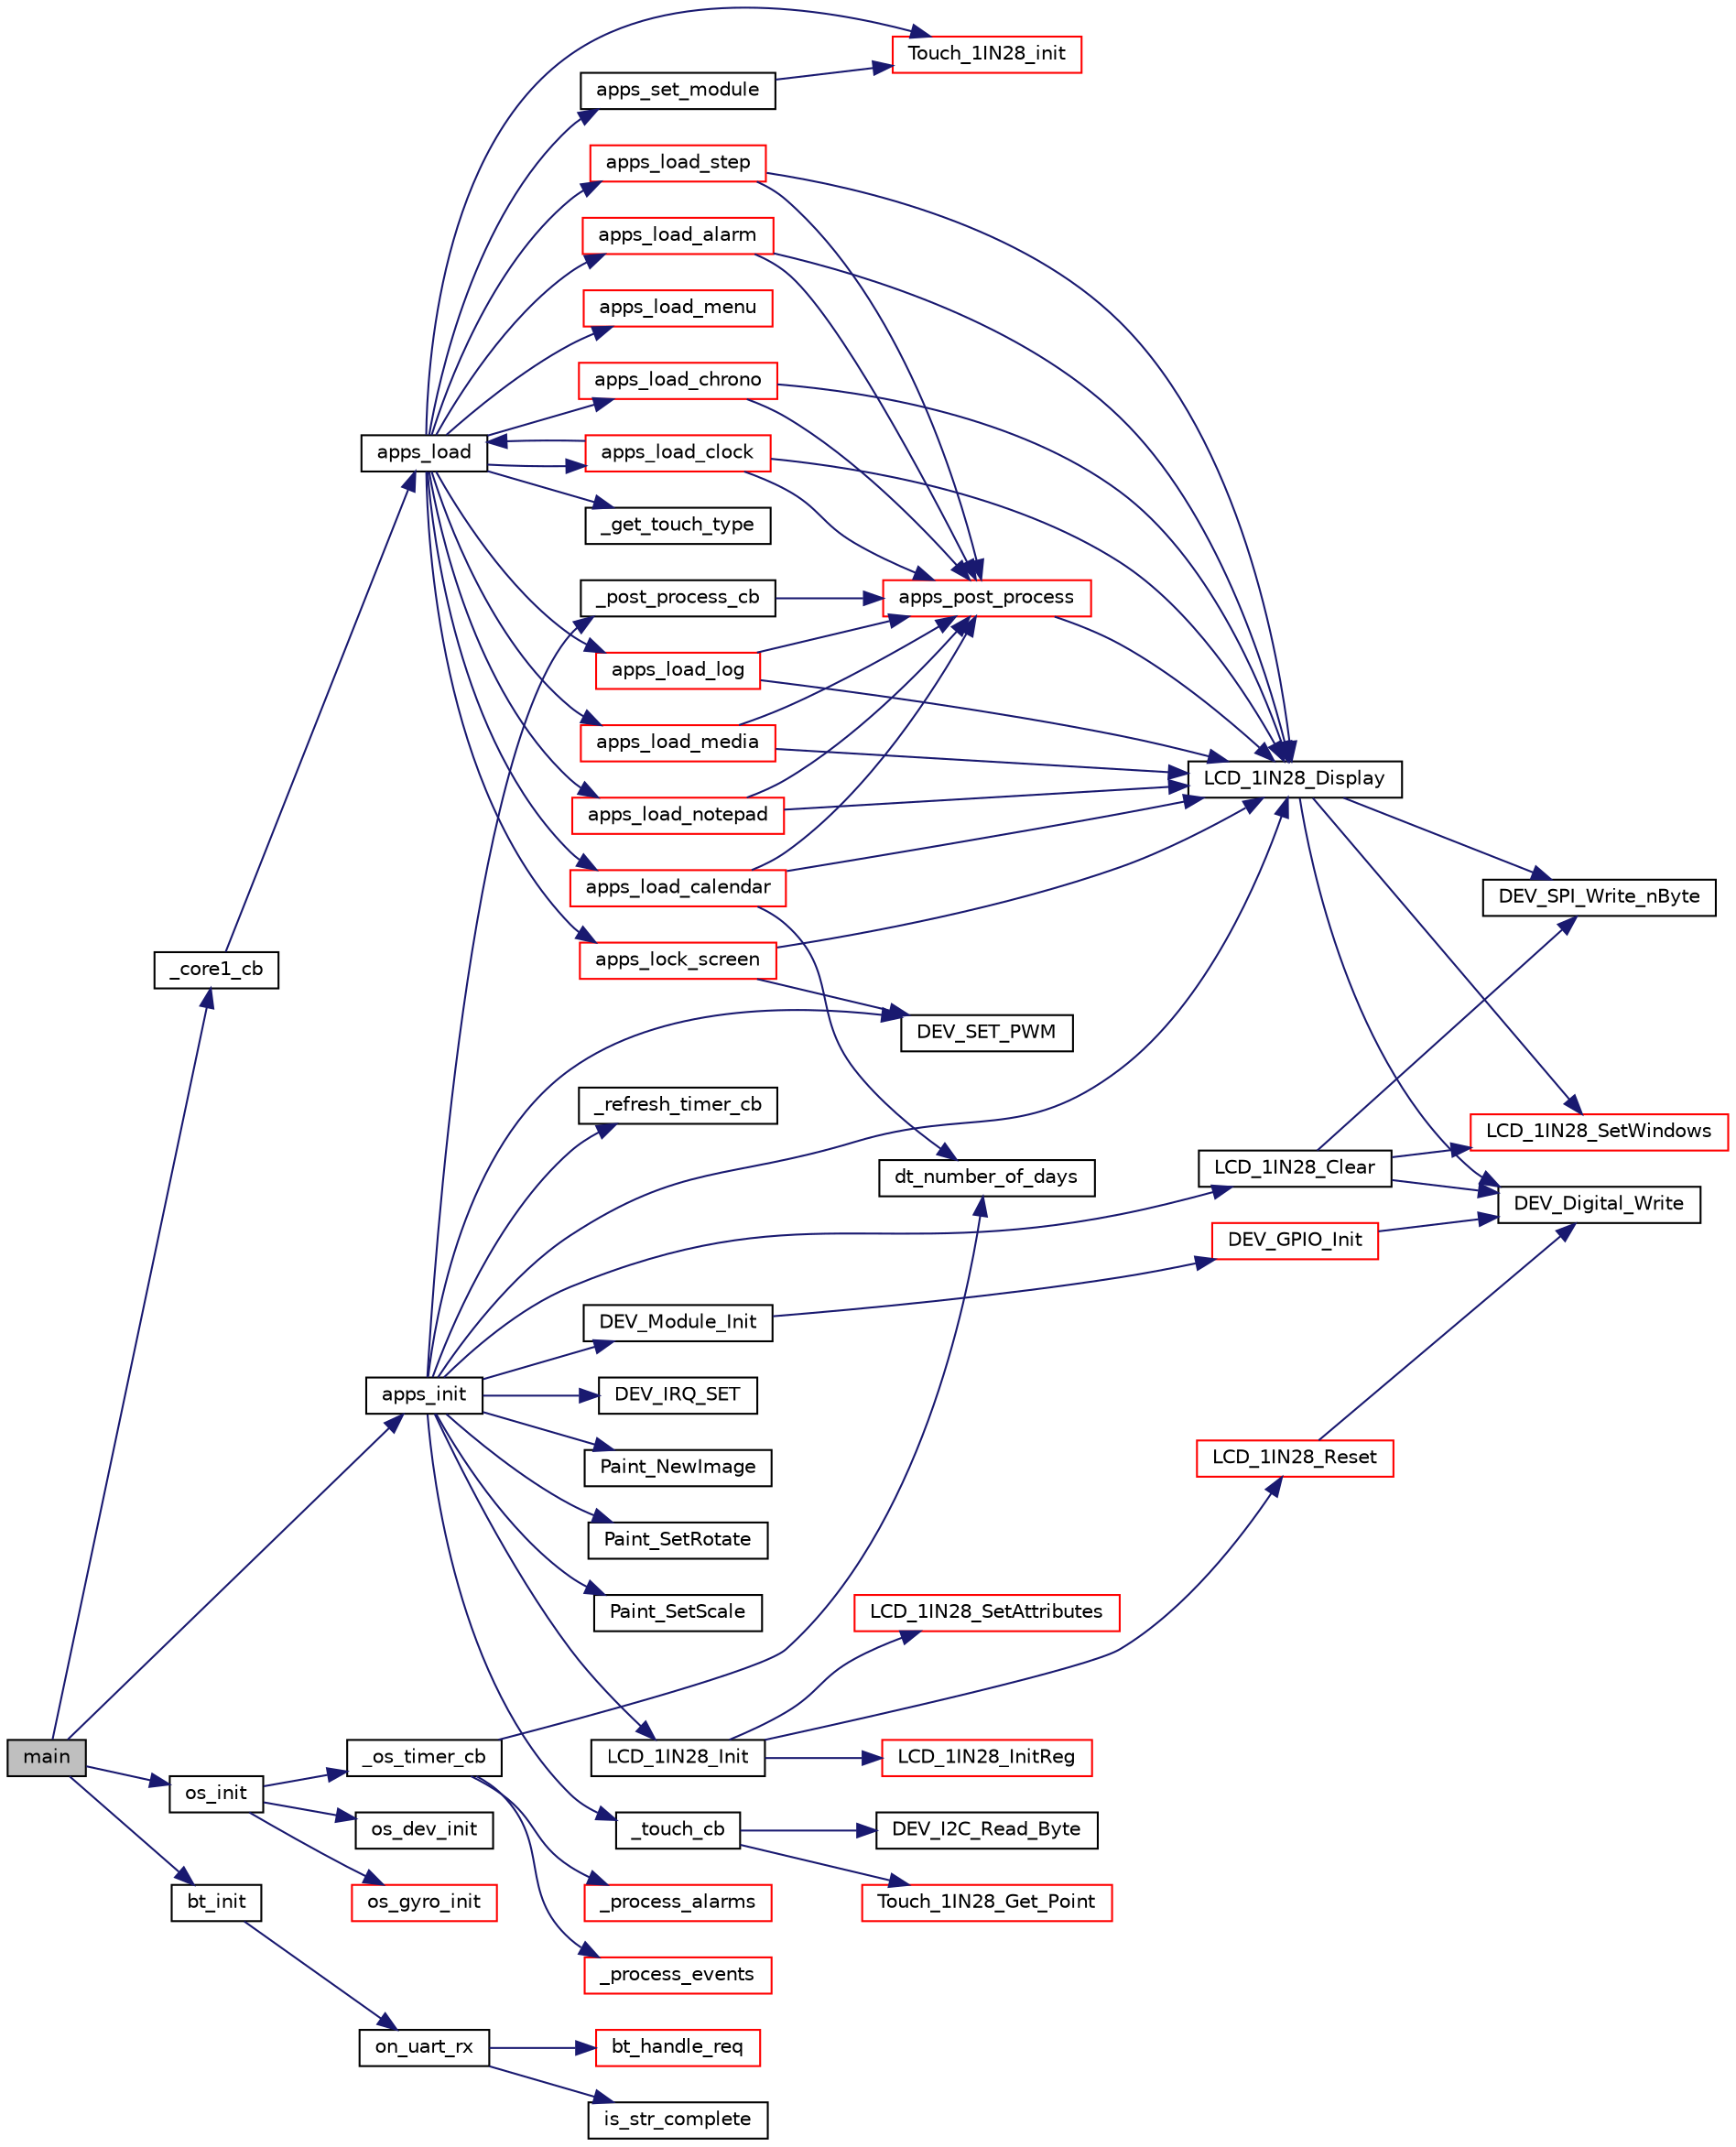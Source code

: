digraph "main"
{
 // LATEX_PDF_SIZE
  bgcolor="transparent";
  edge [fontname="Helvetica",fontsize="10",labelfontname="Helvetica",labelfontsize="10"];
  node [fontname="Helvetica",fontsize="10",shape=record];
  rankdir="LR";
  Node1 [label="main",height=0.2,width=0.4,color="black", fillcolor="grey75", style="filled", fontcolor="black",tooltip=" "];
  Node1 -> Node2 [color="midnightblue",fontsize="10",style="solid",fontname="Helvetica"];
  Node2 [label="_core1_cb",height=0.2,width=0.4,color="black",URL="$main_8c.html#a566953db4dba2c7a79ad2302770dadc6",tooltip=" "];
  Node2 -> Node3 [color="midnightblue",fontsize="10",style="solid",fontname="Helvetica"];
  Node3 [label="apps_load",height=0.2,width=0.4,color="black",URL="$apps_8h.html#aa284481cc7f5081845858da0d94b6d51",tooltip=" "];
  Node3 -> Node4 [color="midnightblue",fontsize="10",style="solid",fontname="Helvetica"];
  Node4 [label="_get_touch_type",height=0.2,width=0.4,color="black",URL="$wp__apps_2src_2menu_8c.html#a2db5c993091ad870b033d7ec40579386",tooltip=" "];
  Node3 -> Node5 [color="midnightblue",fontsize="10",style="solid",fontname="Helvetica"];
  Node5 [label="apps_load_alarm",height=0.2,width=0.4,color="red",URL="$wp__apps_2src_2menu_8c.html#af9a78992896684684f382836c8b93f58",tooltip=" "];
  Node5 -> Node35 [color="midnightblue",fontsize="10",style="solid",fontname="Helvetica"];
  Node35 [label="apps_post_process",height=0.2,width=0.4,color="red",URL="$apps_8h.html#a329ee8032f9cc7781b49495819051695",tooltip="Retrieves the status from various sources and draws to the buffer @is_cb - Whether this function is c..."];
  Node35 -> Node37 [color="midnightblue",fontsize="10",style="solid",fontname="Helvetica"];
  Node37 [label="LCD_1IN28_Display",height=0.2,width=0.4,color="black",URL="$LCD__1in28_8c.html#a620a570daf64d54494b768ac4707392c",tooltip="function : Sends the image buffer in RAM to displays parameter:"];
  Node37 -> Node30 [color="midnightblue",fontsize="10",style="solid",fontname="Helvetica"];
  Node30 [label="DEV_Digital_Write",height=0.2,width=0.4,color="black",URL="$DEV__Config_8c.html#a115bf3186fb590c5a9fa1bbfc2f38352",tooltip="GPIO read and write."];
  Node37 -> Node38 [color="midnightblue",fontsize="10",style="solid",fontname="Helvetica"];
  Node38 [label="DEV_SPI_Write_nByte",height=0.2,width=0.4,color="black",URL="$DEV__Config_8c.html#a92c541993a71ed8ecef5826ef58d13b9",tooltip=" "];
  Node37 -> Node39 [color="midnightblue",fontsize="10",style="solid",fontname="Helvetica"];
  Node39 [label="LCD_1IN28_SetWindows",height=0.2,width=0.4,color="red",URL="$LCD__1in28_8c.html#acd05edcea026ac08a178c1b0653e223d",tooltip="function: Sets the start position and size of the display area parameter: Xstart : X direction Start ..."];
  Node5 -> Node37 [color="midnightblue",fontsize="10",style="solid",fontname="Helvetica"];
  Node3 -> Node66 [color="midnightblue",fontsize="10",style="solid",fontname="Helvetica"];
  Node66 [label="apps_load_calendar",height=0.2,width=0.4,color="red",URL="$wp__apps_2src_2menu_8c.html#a0e4523a396a7aba4a279873c92c333ff",tooltip=" "];
  Node66 -> Node35 [color="midnightblue",fontsize="10",style="solid",fontname="Helvetica"];
  Node66 -> Node70 [color="midnightblue",fontsize="10",style="solid",fontname="Helvetica"];
  Node70 [label="dt_number_of_days",height=0.2,width=0.4,color="black",URL="$dates_8c.html#a92c48b6464151256a09f8807efcf7bea",tooltip=" "];
  Node66 -> Node37 [color="midnightblue",fontsize="10",style="solid",fontname="Helvetica"];
  Node3 -> Node71 [color="midnightblue",fontsize="10",style="solid",fontname="Helvetica"];
  Node71 [label="apps_load_chrono",height=0.2,width=0.4,color="red",URL="$wp__apps_2src_2menu_8c.html#a836c2fc6f4b962a0ff50543b7012ff30",tooltip=" "];
  Node71 -> Node35 [color="midnightblue",fontsize="10",style="solid",fontname="Helvetica"];
  Node71 -> Node37 [color="midnightblue",fontsize="10",style="solid",fontname="Helvetica"];
  Node3 -> Node75 [color="midnightblue",fontsize="10",style="solid",fontname="Helvetica"];
  Node75 [label="apps_load_clock",height=0.2,width=0.4,color="red",URL="$wp__apps_2src_2menu_8c.html#aa0b6187011c0d0a9eec869fe68a10540",tooltip=" "];
  Node75 -> Node3 [color="midnightblue",fontsize="10",style="solid",fontname="Helvetica"];
  Node75 -> Node35 [color="midnightblue",fontsize="10",style="solid",fontname="Helvetica"];
  Node75 -> Node37 [color="midnightblue",fontsize="10",style="solid",fontname="Helvetica"];
  Node3 -> Node80 [color="midnightblue",fontsize="10",style="solid",fontname="Helvetica"];
  Node80 [label="apps_load_log",height=0.2,width=0.4,color="red",URL="$wp__apps_2src_2menu_8c.html#a38dc48ad493a397ffc5b63fc742026ae",tooltip=" "];
  Node80 -> Node35 [color="midnightblue",fontsize="10",style="solid",fontname="Helvetica"];
  Node80 -> Node37 [color="midnightblue",fontsize="10",style="solid",fontname="Helvetica"];
  Node3 -> Node82 [color="midnightblue",fontsize="10",style="solid",fontname="Helvetica"];
  Node82 [label="apps_load_media",height=0.2,width=0.4,color="red",URL="$wp__apps_2src_2menu_8c.html#a5c930918739e279079ec0940e36e8588",tooltip=" "];
  Node82 -> Node35 [color="midnightblue",fontsize="10",style="solid",fontname="Helvetica"];
  Node82 -> Node37 [color="midnightblue",fontsize="10",style="solid",fontname="Helvetica"];
  Node3 -> Node86 [color="midnightblue",fontsize="10",style="solid",fontname="Helvetica"];
  Node86 [label="apps_load_menu",height=0.2,width=0.4,color="red",URL="$wp__apps_2src_2menu_8c.html#a058122d9c223c326e715a51692d922be",tooltip=" "];
  Node3 -> Node90 [color="midnightblue",fontsize="10",style="solid",fontname="Helvetica"];
  Node90 [label="apps_load_notepad",height=0.2,width=0.4,color="red",URL="$wp__apps_2src_2menu_8c.html#a54c1ec8891963e60e3716e6728f61291",tooltip=" "];
  Node90 -> Node35 [color="midnightblue",fontsize="10",style="solid",fontname="Helvetica"];
  Node90 -> Node37 [color="midnightblue",fontsize="10",style="solid",fontname="Helvetica"];
  Node3 -> Node95 [color="midnightblue",fontsize="10",style="solid",fontname="Helvetica"];
  Node95 [label="apps_load_step",height=0.2,width=0.4,color="red",URL="$wp__apps_2src_2menu_8c.html#af9beef752a3bd847ce74e5d318525f9f",tooltip=" "];
  Node95 -> Node35 [color="midnightblue",fontsize="10",style="solid",fontname="Helvetica"];
  Node95 -> Node37 [color="midnightblue",fontsize="10",style="solid",fontname="Helvetica"];
  Node3 -> Node98 [color="midnightblue",fontsize="10",style="solid",fontname="Helvetica"];
  Node98 [label="apps_lock_screen",height=0.2,width=0.4,color="red",URL="$wp__apps_2src_2menu_8c.html#ac9f194310b6e18cec3a1c8fcee119d20",tooltip=" "];
  Node98 -> Node99 [color="midnightblue",fontsize="10",style="solid",fontname="Helvetica"];
  Node99 [label="DEV_SET_PWM",height=0.2,width=0.4,color="black",URL="$DEV__Config_8c.html#a3b602fed1857f52b0e43908e4f8e9daa",tooltip=" "];
  Node98 -> Node37 [color="midnightblue",fontsize="10",style="solid",fontname="Helvetica"];
  Node3 -> Node24 [color="midnightblue",fontsize="10",style="solid",fontname="Helvetica"];
  Node24 [label="apps_set_module",height=0.2,width=0.4,color="black",URL="$apps_8h.html#aa913f70e04a02a5dfa81c8c91250d510",tooltip="Initializes the given module @screen_type - Type of the screen, if there is @popup_type - Type of the..."];
  Node24 -> Node25 [color="midnightblue",fontsize="10",style="solid",fontname="Helvetica"];
  Node25 [label="Touch_1IN28_init",height=0.2,width=0.4,color="red",URL="$Touch__1in28_8c.html#ae5ed301b9ca70a465a6c93d4c416fff2",tooltip="function : screen initialization 屏幕初始化 parameter:"];
  Node3 -> Node25 [color="midnightblue",fontsize="10",style="solid",fontname="Helvetica"];
  Node1 -> Node101 [color="midnightblue",fontsize="10",style="solid",fontname="Helvetica"];
  Node101 [label="apps_init",height=0.2,width=0.4,color="black",URL="$apps_8h.html#a946217d0201484327805a23858c501c5",tooltip=" "];
  Node101 -> Node102 [color="midnightblue",fontsize="10",style="solid",fontname="Helvetica"];
  Node102 [label="_post_process_cb",height=0.2,width=0.4,color="black",URL="$display_8c.html#a671e3fef3f17a72846c4f85a64a8dd87",tooltip=" "];
  Node102 -> Node35 [color="midnightblue",fontsize="10",style="solid",fontname="Helvetica"];
  Node101 -> Node103 [color="midnightblue",fontsize="10",style="solid",fontname="Helvetica"];
  Node103 [label="_refresh_timer_cb",height=0.2,width=0.4,color="black",URL="$display_8c.html#a40cc7d4e814b5f31587732713073a179",tooltip=" "];
  Node101 -> Node104 [color="midnightblue",fontsize="10",style="solid",fontname="Helvetica"];
  Node104 [label="_touch_cb",height=0.2,width=0.4,color="black",URL="$display_8c.html#a1f2623b77b8cdb1fddc30f44105ab782",tooltip=" "];
  Node104 -> Node27 [color="midnightblue",fontsize="10",style="solid",fontname="Helvetica"];
  Node27 [label="DEV_I2C_Read_Byte",height=0.2,width=0.4,color="black",URL="$DEV__Config_8c.html#a35a0d8dbd7cd9b1048c52964c99294ac",tooltip=" "];
  Node104 -> Node105 [color="midnightblue",fontsize="10",style="solid",fontname="Helvetica"];
  Node105 [label="Touch_1IN28_Get_Point",height=0.2,width=0.4,color="red",URL="$Touch__1in28_8c.html#abd2f6cf4b8e1096c7656d3c62e22fb67",tooltip="function : Get the corresponding point coordinates 获取对应的点坐标 parameter:"];
  Node101 -> Node107 [color="midnightblue",fontsize="10",style="solid",fontname="Helvetica"];
  Node107 [label="DEV_IRQ_SET",height=0.2,width=0.4,color="black",URL="$DEV__Config_8c.html#aaf91b9b0d7d8e15f75554da8a8c9466f",tooltip=" "];
  Node101 -> Node108 [color="midnightblue",fontsize="10",style="solid",fontname="Helvetica"];
  Node108 [label="DEV_Module_Init",height=0.2,width=0.4,color="black",URL="$DEV__Config_8c.html#a7a07ca160d6f70305f39df549b409c57",tooltip="function: Module Initialize, the library and initialize the pins, SPI protocol parameter: Info:"];
  Node108 -> Node109 [color="midnightblue",fontsize="10",style="solid",fontname="Helvetica"];
  Node109 [label="DEV_GPIO_Init",height=0.2,width=0.4,color="red",URL="$DEV__Config_8c.html#abb67aca2219ffce505bd6aef08c17716",tooltip=" "];
  Node109 -> Node30 [color="midnightblue",fontsize="10",style="solid",fontname="Helvetica"];
  Node101 -> Node99 [color="midnightblue",fontsize="10",style="solid",fontname="Helvetica"];
  Node101 -> Node111 [color="midnightblue",fontsize="10",style="solid",fontname="Helvetica"];
  Node111 [label="LCD_1IN28_Clear",height=0.2,width=0.4,color="black",URL="$LCD__1in28_8c.html#ade849c7acec185359953fe96ea3839f4",tooltip="function : Clear screen parameter:"];
  Node111 -> Node30 [color="midnightblue",fontsize="10",style="solid",fontname="Helvetica"];
  Node111 -> Node38 [color="midnightblue",fontsize="10",style="solid",fontname="Helvetica"];
  Node111 -> Node39 [color="midnightblue",fontsize="10",style="solid",fontname="Helvetica"];
  Node101 -> Node37 [color="midnightblue",fontsize="10",style="solid",fontname="Helvetica"];
  Node101 -> Node112 [color="midnightblue",fontsize="10",style="solid",fontname="Helvetica"];
  Node112 [label="LCD_1IN28_Init",height=0.2,width=0.4,color="black",URL="$LCD__1in28_8c.html#a2f35fbede99332eef58706caaa43e4f2",tooltip="function : Initialize the lcd parameter:"];
  Node112 -> Node113 [color="midnightblue",fontsize="10",style="solid",fontname="Helvetica"];
  Node113 [label="LCD_1IN28_InitReg",height=0.2,width=0.4,color="red",URL="$LCD__1in28_8c.html#a883f066e69443cf3a88fa911b283bf5c",tooltip="function : Initialize the lcd register parameter:"];
  Node112 -> Node114 [color="midnightblue",fontsize="10",style="solid",fontname="Helvetica"];
  Node114 [label="LCD_1IN28_Reset",height=0.2,width=0.4,color="red",URL="$LCD__1in28_8c.html#a6833da675b4ccc6683a2777d4d9a52ac",tooltip="function : Hardware reset parameter:"];
  Node114 -> Node30 [color="midnightblue",fontsize="10",style="solid",fontname="Helvetica"];
  Node112 -> Node115 [color="midnightblue",fontsize="10",style="solid",fontname="Helvetica"];
  Node115 [label="LCD_1IN28_SetAttributes",height=0.2,width=0.4,color="red",URL="$LCD__1in28_8c.html#a8f95baf81dd4b5119fe90cbfddfa308d",tooltip="function: Set the resolution and scanning method of the screen parameter: Scan_dir: Scan direction"];
  Node101 -> Node116 [color="midnightblue",fontsize="10",style="solid",fontname="Helvetica"];
  Node116 [label="Paint_NewImage",height=0.2,width=0.4,color="black",URL="$GUI__Paint_8c.html#ae4987ec30dc24ca5291f90b7b97d9bf4",tooltip="function: Create Image parameter: image : Pointer to the image cache width : The width of the picture..."];
  Node101 -> Node117 [color="midnightblue",fontsize="10",style="solid",fontname="Helvetica"];
  Node117 [label="Paint_SetRotate",height=0.2,width=0.4,color="black",URL="$GUI__Paint_8c.html#aae8b0d7c241439e78b338cb8b0213d7b",tooltip="function: Select Image Rotate parameter: Rotate : 0,90,180,270"];
  Node101 -> Node118 [color="midnightblue",fontsize="10",style="solid",fontname="Helvetica"];
  Node118 [label="Paint_SetScale",height=0.2,width=0.4,color="black",URL="$GUI__Paint_8c.html#a4db433009b00e8168bee7fa8567b651b",tooltip=" "];
  Node1 -> Node119 [color="midnightblue",fontsize="10",style="solid",fontname="Helvetica"];
  Node119 [label="bt_init",height=0.2,width=0.4,color="black",URL="$bt_8h.html#ac947a3fcc9600dc725a1b1558e6955bd",tooltip=" "];
  Node119 -> Node120 [color="midnightblue",fontsize="10",style="solid",fontname="Helvetica"];
  Node120 [label="on_uart_rx",height=0.2,width=0.4,color="black",URL="$bt_8c.html#ad7fec5b2b07b712822dc8182d1796c22",tooltip=" "];
  Node120 -> Node121 [color="midnightblue",fontsize="10",style="solid",fontname="Helvetica"];
  Node121 [label="bt_handle_req",height=0.2,width=0.4,color="red",URL="$bt_8h.html#abf1a80c30b6a11fff11c1235a59b5180",tooltip="Parses and handles the incoming request."];
  Node120 -> Node141 [color="midnightblue",fontsize="10",style="solid",fontname="Helvetica"];
  Node141 [label="is_str_complete",height=0.2,width=0.4,color="black",URL="$bt_8c.html#a6463fbdd8e6ccd7de6a8b14e8e94a3a5",tooltip=" "];
  Node1 -> Node142 [color="midnightblue",fontsize="10",style="solid",fontname="Helvetica"];
  Node142 [label="os_init",height=0.2,width=0.4,color="black",URL="$state_8c.html#a4defdf341086b1d235bf98837645166c",tooltip=" "];
  Node142 -> Node143 [color="midnightblue",fontsize="10",style="solid",fontname="Helvetica"];
  Node143 [label="_os_timer_cb",height=0.2,width=0.4,color="black",URL="$state_8c.html#aa49b2be61b25b678aba83b030bb94bfd",tooltip=" "];
  Node143 -> Node144 [color="midnightblue",fontsize="10",style="solid",fontname="Helvetica"];
  Node144 [label="_process_alarms",height=0.2,width=0.4,color="red",URL="$state_8c.html#a5b5a2ec6f112151ce06ec168892ee179",tooltip=" "];
  Node143 -> Node146 [color="midnightblue",fontsize="10",style="solid",fontname="Helvetica"];
  Node146 [label="_process_events",height=0.2,width=0.4,color="red",URL="$state_8c.html#a5f09a467fb5b4ea49edf3749689e6d82",tooltip=" "];
  Node143 -> Node70 [color="midnightblue",fontsize="10",style="solid",fontname="Helvetica"];
  Node142 -> Node147 [color="midnightblue",fontsize="10",style="solid",fontname="Helvetica"];
  Node147 [label="os_dev_init",height=0.2,width=0.4,color="black",URL="$state_8c.html#a14e2f2e833b6cbb52b3c9b7e9ee4c2b7",tooltip=" "];
  Node142 -> Node148 [color="midnightblue",fontsize="10",style="solid",fontname="Helvetica"];
  Node148 [label="os_gyro_init",height=0.2,width=0.4,color="red",URL="$state_8c.html#a072cf44d70cefac01503706514ec38f0",tooltip=" "];
}
